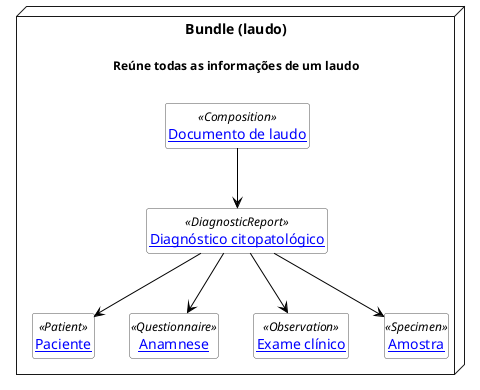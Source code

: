 @startuml bundle-laudo

skinparam packagestyle rectangle 

hide circle
hide methods
hide empty members

skinparam class {
    BackgroundColor White
    ArrowColor Black
    BorderColor #505050
}

package "Bundle (laudo)\n\n<size:12>Reúne todas as informações de um laudo\n" <<Node>> { 
    class Composition as "[[StructureDefinition-documento-laudo.html Documento de laudo]]" <<Composition>>
    class DiagnosticReport as "[[StructureDefinition-diagnostico-citopatologico.html Diagnóstico citopatológico]]" <<DiagnosticReport>>
    class Paciente as "[[StructureDefinition-paciente.html Paciente]]" <<Patient>>
    class Anamnese as "[[Questionnaire-anamnese-exame-citopatologico.html Anamnese]]" <<Questionnaire>>
    class Exame as "[[StructureDefinition-exame-clinico.html Exame clínico]]" <<Observation>>
    class Amostra as "[[StructureDefinition-amostra.html Amostra]]" <<Specimen>>
    Composition --> DiagnosticReport
    DiagnosticReport --> Paciente
    DiagnosticReport --> Anamnese
    DiagnosticReport --> Exame
    DiagnosticReport --> Amostra
    
}

@enduml